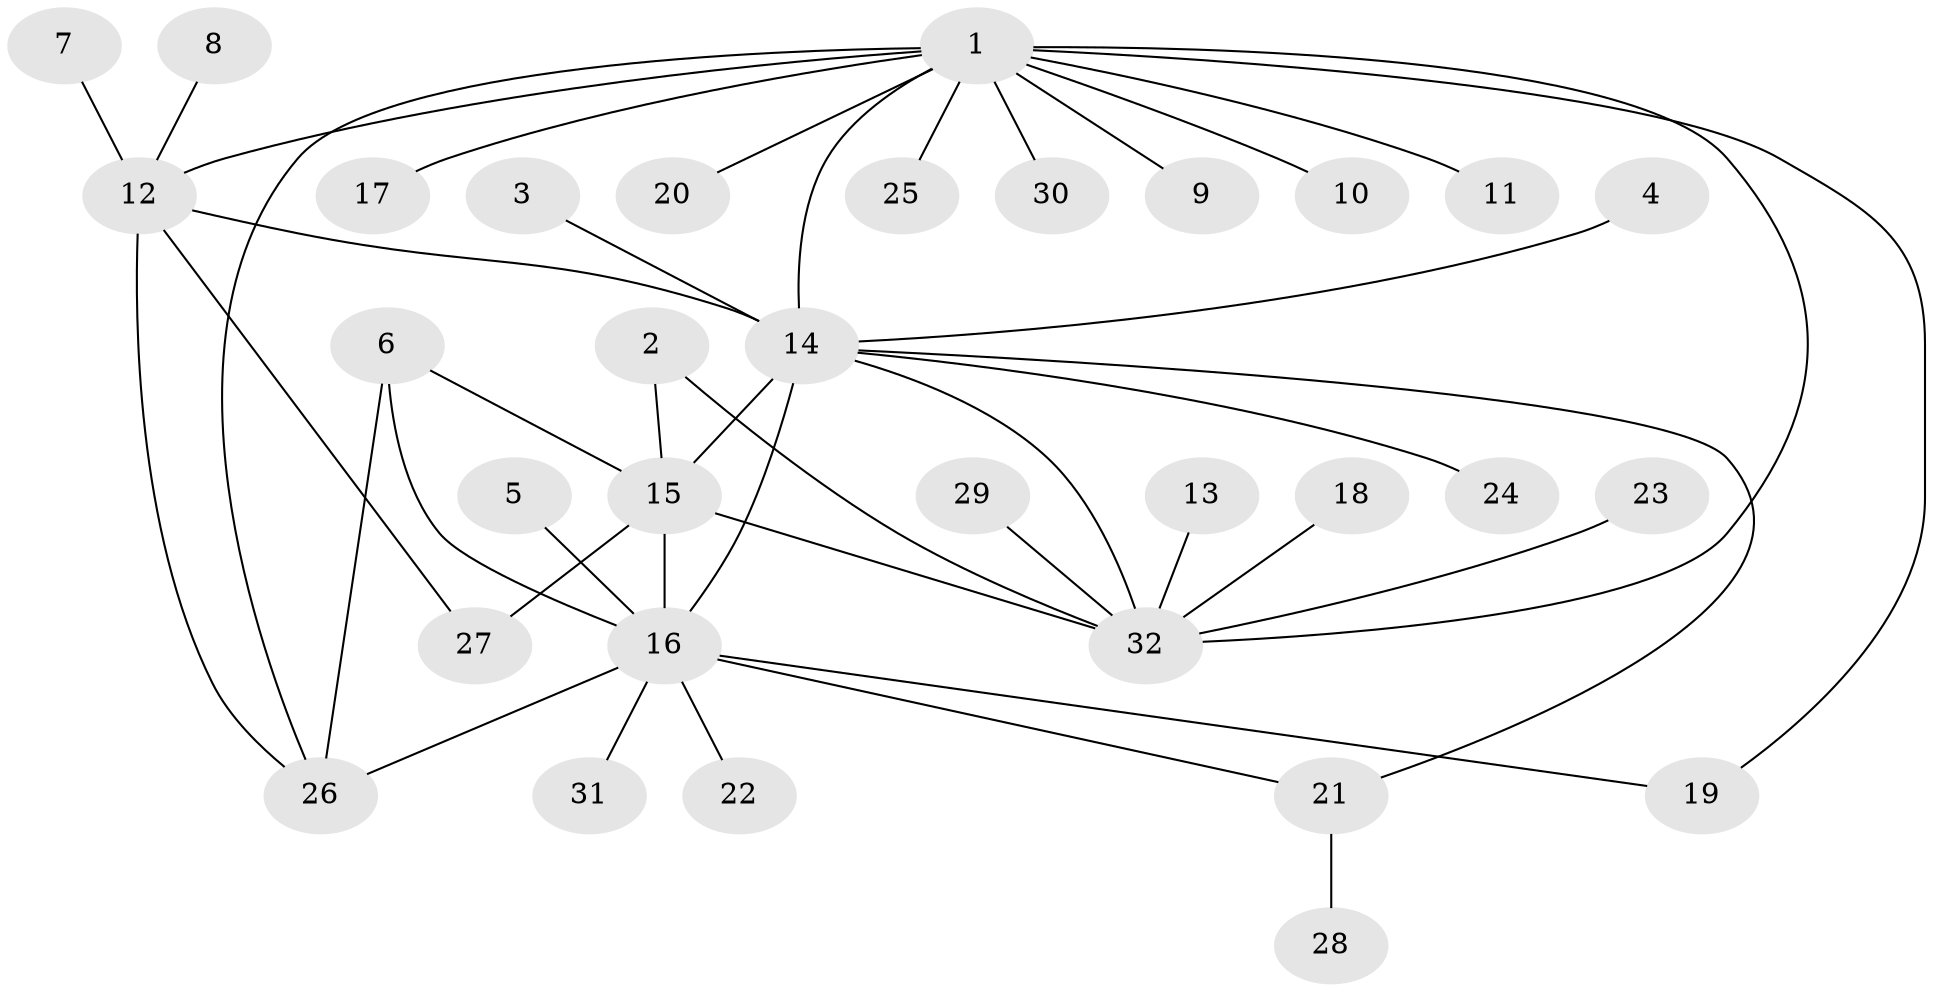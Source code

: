// original degree distribution, {3: 0.08333333333333333, 5: 0.05, 10: 0.03333333333333333, 8: 0.016666666666666666, 2: 0.16666666666666666, 9: 0.016666666666666666, 4: 0.03333333333333333, 7: 0.03333333333333333, 6: 0.016666666666666666, 1: 0.55}
// Generated by graph-tools (version 1.1) at 2025/50/03/09/25 03:50:39]
// undirected, 32 vertices, 43 edges
graph export_dot {
graph [start="1"]
  node [color=gray90,style=filled];
  1;
  2;
  3;
  4;
  5;
  6;
  7;
  8;
  9;
  10;
  11;
  12;
  13;
  14;
  15;
  16;
  17;
  18;
  19;
  20;
  21;
  22;
  23;
  24;
  25;
  26;
  27;
  28;
  29;
  30;
  31;
  32;
  1 -- 9 [weight=1.0];
  1 -- 10 [weight=1.0];
  1 -- 11 [weight=1.0];
  1 -- 12 [weight=1.0];
  1 -- 14 [weight=1.0];
  1 -- 17 [weight=1.0];
  1 -- 19 [weight=1.0];
  1 -- 20 [weight=1.0];
  1 -- 25 [weight=1.0];
  1 -- 26 [weight=1.0];
  1 -- 30 [weight=1.0];
  1 -- 32 [weight=1.0];
  2 -- 15 [weight=1.0];
  2 -- 32 [weight=1.0];
  3 -- 14 [weight=1.0];
  4 -- 14 [weight=1.0];
  5 -- 16 [weight=1.0];
  6 -- 15 [weight=1.0];
  6 -- 16 [weight=1.0];
  6 -- 26 [weight=2.0];
  7 -- 12 [weight=1.0];
  8 -- 12 [weight=1.0];
  12 -- 14 [weight=2.0];
  12 -- 26 [weight=1.0];
  12 -- 27 [weight=1.0];
  13 -- 32 [weight=1.0];
  14 -- 15 [weight=1.0];
  14 -- 16 [weight=1.0];
  14 -- 21 [weight=1.0];
  14 -- 24 [weight=1.0];
  14 -- 32 [weight=1.0];
  15 -- 16 [weight=1.0];
  15 -- 27 [weight=1.0];
  15 -- 32 [weight=1.0];
  16 -- 19 [weight=1.0];
  16 -- 21 [weight=1.0];
  16 -- 22 [weight=1.0];
  16 -- 26 [weight=1.0];
  16 -- 31 [weight=1.0];
  18 -- 32 [weight=1.0];
  21 -- 28 [weight=1.0];
  23 -- 32 [weight=1.0];
  29 -- 32 [weight=1.0];
}
